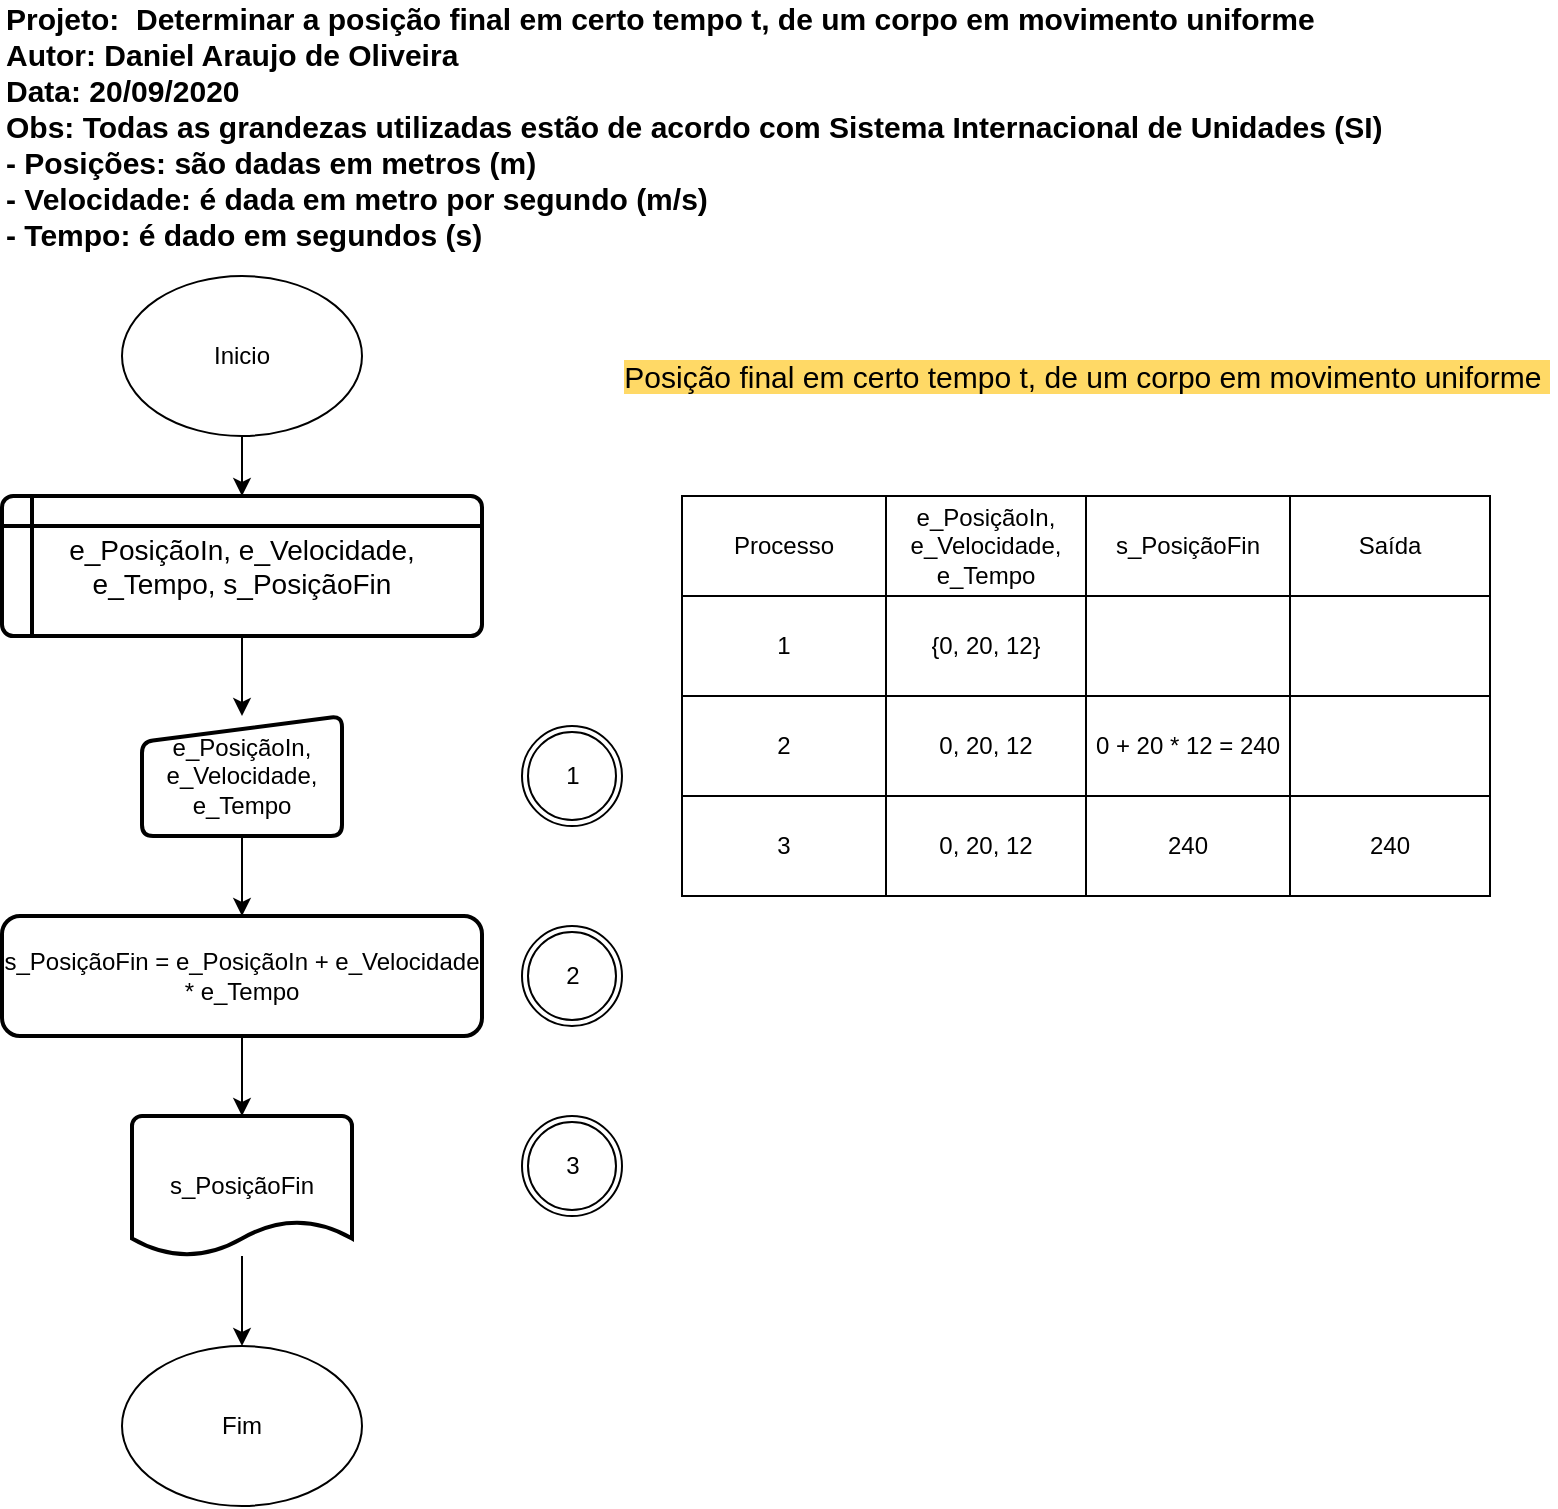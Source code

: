 <mxfile version="13.6.2" type="device"><diagram id="pbSs4rQiWN5YQzv0ogzY" name="Página-1"><mxGraphModel dx="868" dy="510" grid="1" gridSize="10" guides="1" tooltips="1" connect="1" arrows="1" fold="1" page="1" pageScale="1" pageWidth="827" pageHeight="1169" math="0" shadow="0"><root><mxCell id="0"/><mxCell id="1" parent="0"/><mxCell id="RojQP9YO7q631d3iw2w3-1" value="" style="edgeStyle=orthogonalEdgeStyle;rounded=0;orthogonalLoop=1;jettySize=auto;html=1;" edge="1" parent="1" source="RojQP9YO7q631d3iw2w3-2" target="RojQP9YO7q631d3iw2w3-6"><mxGeometry relative="1" as="geometry"/></mxCell><mxCell id="RojQP9YO7q631d3iw2w3-2" value="Inicio" style="ellipse;whiteSpace=wrap;html=1;" vertex="1" parent="1"><mxGeometry x="120" y="140" width="120" height="80" as="geometry"/></mxCell><mxCell id="RojQP9YO7q631d3iw2w3-3" value="" style="edgeStyle=orthogonalEdgeStyle;rounded=0;orthogonalLoop=1;jettySize=auto;html=1;" edge="1" parent="1" source="RojQP9YO7q631d3iw2w3-4" target="RojQP9YO7q631d3iw2w3-10"><mxGeometry relative="1" as="geometry"/></mxCell><mxCell id="RojQP9YO7q631d3iw2w3-4" value="e_PosiçãoIn, e_Velocidade, e_Tempo" style="html=1;strokeWidth=2;shape=manualInput;whiteSpace=wrap;rounded=1;size=13;arcSize=11;" vertex="1" parent="1"><mxGeometry x="130" y="360" width="100" height="60" as="geometry"/></mxCell><mxCell id="RojQP9YO7q631d3iw2w3-5" value="" style="edgeStyle=orthogonalEdgeStyle;rounded=0;orthogonalLoop=1;jettySize=auto;html=1;" edge="1" parent="1" source="RojQP9YO7q631d3iw2w3-6" target="RojQP9YO7q631d3iw2w3-4"><mxGeometry relative="1" as="geometry"/></mxCell><mxCell id="RojQP9YO7q631d3iw2w3-6" value="&lt;span style=&quot;font-size: 14px&quot;&gt;e_PosiçãoIn, e_Velocidade, e_Tempo, s_PosiçãoFin&lt;/span&gt;" style="shape=internalStorage;whiteSpace=wrap;html=1;dx=15;dy=15;rounded=1;arcSize=8;strokeWidth=2;" vertex="1" parent="1"><mxGeometry x="60" y="250" width="240" height="70" as="geometry"/></mxCell><mxCell id="RojQP9YO7q631d3iw2w3-7" value="" style="edgeStyle=orthogonalEdgeStyle;rounded=0;orthogonalLoop=1;jettySize=auto;html=1;" edge="1" parent="1" source="RojQP9YO7q631d3iw2w3-8" target="RojQP9YO7q631d3iw2w3-32"><mxGeometry relative="1" as="geometry"/></mxCell><mxCell id="RojQP9YO7q631d3iw2w3-8" value="s_PosiçãoFin" style="strokeWidth=2;html=1;shape=mxgraph.flowchart.document2;whiteSpace=wrap;size=0.25;" vertex="1" parent="1"><mxGeometry x="125" y="560" width="110" height="70" as="geometry"/></mxCell><mxCell id="RojQP9YO7q631d3iw2w3-9" value="" style="edgeStyle=orthogonalEdgeStyle;rounded=0;orthogonalLoop=1;jettySize=auto;html=1;" edge="1" parent="1" source="RojQP9YO7q631d3iw2w3-10" target="RojQP9YO7q631d3iw2w3-8"><mxGeometry relative="1" as="geometry"/></mxCell><mxCell id="RojQP9YO7q631d3iw2w3-10" value="s_PosiçãoFin = e_PosiçãoIn + e_Velocidade * e_Tempo" style="rounded=1;whiteSpace=wrap;html=1;strokeWidth=2;" vertex="1" parent="1"><mxGeometry x="60" y="460" width="240" height="60" as="geometry"/></mxCell><mxCell id="RojQP9YO7q631d3iw2w3-11" value="" style="shape=table;html=1;whiteSpace=wrap;startSize=0;container=1;collapsible=0;childLayout=tableLayout;" vertex="1" parent="1"><mxGeometry x="400" y="250" width="404" height="200" as="geometry"/></mxCell><mxCell id="RojQP9YO7q631d3iw2w3-12" value="" style="shape=partialRectangle;html=1;whiteSpace=wrap;collapsible=0;dropTarget=0;pointerEvents=0;fillColor=none;top=0;left=0;bottom=0;right=0;points=[[0,0.5],[1,0.5]];portConstraint=eastwest;" vertex="1" parent="RojQP9YO7q631d3iw2w3-11"><mxGeometry width="404" height="50" as="geometry"/></mxCell><mxCell id="RojQP9YO7q631d3iw2w3-13" value="Processo" style="shape=partialRectangle;html=1;whiteSpace=wrap;connectable=0;overflow=hidden;fillColor=none;top=0;left=0;bottom=0;right=0;" vertex="1" parent="RojQP9YO7q631d3iw2w3-12"><mxGeometry width="102" height="50" as="geometry"/></mxCell><mxCell id="RojQP9YO7q631d3iw2w3-14" value="e_PosiçãoIn, e_Velocidade, e_Tempo" style="shape=partialRectangle;html=1;whiteSpace=wrap;connectable=0;overflow=hidden;fillColor=none;top=0;left=0;bottom=0;right=0;" vertex="1" parent="RojQP9YO7q631d3iw2w3-12"><mxGeometry x="102" width="100" height="50" as="geometry"/></mxCell><mxCell id="RojQP9YO7q631d3iw2w3-15" value="s_PosiçãoFin" style="shape=partialRectangle;html=1;whiteSpace=wrap;connectable=0;overflow=hidden;fillColor=none;top=0;left=0;bottom=0;right=0;" vertex="1" parent="RojQP9YO7q631d3iw2w3-12"><mxGeometry x="202" width="102" height="50" as="geometry"/></mxCell><mxCell id="RojQP9YO7q631d3iw2w3-16" value="Saída" style="shape=partialRectangle;html=1;whiteSpace=wrap;connectable=0;overflow=hidden;fillColor=none;top=0;left=0;bottom=0;right=0;" vertex="1" parent="RojQP9YO7q631d3iw2w3-12"><mxGeometry x="304" width="100" height="50" as="geometry"/></mxCell><mxCell id="RojQP9YO7q631d3iw2w3-17" value="" style="shape=partialRectangle;html=1;whiteSpace=wrap;collapsible=0;dropTarget=0;pointerEvents=0;fillColor=none;top=0;left=0;bottom=0;right=0;points=[[0,0.5],[1,0.5]];portConstraint=eastwest;" vertex="1" parent="RojQP9YO7q631d3iw2w3-11"><mxGeometry y="50" width="404" height="50" as="geometry"/></mxCell><mxCell id="RojQP9YO7q631d3iw2w3-18" value="1" style="shape=partialRectangle;html=1;whiteSpace=wrap;connectable=0;overflow=hidden;fillColor=none;top=0;left=0;bottom=0;right=0;" vertex="1" parent="RojQP9YO7q631d3iw2w3-17"><mxGeometry width="102" height="50" as="geometry"/></mxCell><mxCell id="RojQP9YO7q631d3iw2w3-19" value="{0, 20, 12}" style="shape=partialRectangle;html=1;whiteSpace=wrap;connectable=0;overflow=hidden;fillColor=none;top=0;left=0;bottom=0;right=0;" vertex="1" parent="RojQP9YO7q631d3iw2w3-17"><mxGeometry x="102" width="100" height="50" as="geometry"/></mxCell><mxCell id="RojQP9YO7q631d3iw2w3-20" value="" style="shape=partialRectangle;html=1;whiteSpace=wrap;connectable=0;overflow=hidden;fillColor=none;top=0;left=0;bottom=0;right=0;" vertex="1" parent="RojQP9YO7q631d3iw2w3-17"><mxGeometry x="202" width="102" height="50" as="geometry"/></mxCell><mxCell id="RojQP9YO7q631d3iw2w3-21" value="" style="shape=partialRectangle;html=1;whiteSpace=wrap;connectable=0;overflow=hidden;fillColor=none;top=0;left=0;bottom=0;right=0;" vertex="1" parent="RojQP9YO7q631d3iw2w3-17"><mxGeometry x="304" width="100" height="50" as="geometry"/></mxCell><mxCell id="RojQP9YO7q631d3iw2w3-22" value="" style="shape=partialRectangle;html=1;whiteSpace=wrap;collapsible=0;dropTarget=0;pointerEvents=0;fillColor=none;top=0;left=0;bottom=0;right=0;points=[[0,0.5],[1,0.5]];portConstraint=eastwest;" vertex="1" parent="RojQP9YO7q631d3iw2w3-11"><mxGeometry y="100" width="404" height="50" as="geometry"/></mxCell><mxCell id="RojQP9YO7q631d3iw2w3-23" value="2" style="shape=partialRectangle;html=1;whiteSpace=wrap;connectable=0;overflow=hidden;fillColor=none;top=0;left=0;bottom=0;right=0;" vertex="1" parent="RojQP9YO7q631d3iw2w3-22"><mxGeometry width="102" height="50" as="geometry"/></mxCell><mxCell id="RojQP9YO7q631d3iw2w3-24" value="0, 20, 12" style="shape=partialRectangle;html=1;whiteSpace=wrap;connectable=0;overflow=hidden;fillColor=none;top=0;left=0;bottom=0;right=0;" vertex="1" parent="RojQP9YO7q631d3iw2w3-22"><mxGeometry x="102" width="100" height="50" as="geometry"/></mxCell><mxCell id="RojQP9YO7q631d3iw2w3-25" value="0 + 20 * 12 = 240" style="shape=partialRectangle;html=1;whiteSpace=wrap;connectable=0;overflow=hidden;fillColor=none;top=0;left=0;bottom=0;right=0;" vertex="1" parent="RojQP9YO7q631d3iw2w3-22"><mxGeometry x="202" width="102" height="50" as="geometry"/></mxCell><mxCell id="RojQP9YO7q631d3iw2w3-26" value="" style="shape=partialRectangle;html=1;whiteSpace=wrap;connectable=0;overflow=hidden;fillColor=none;top=0;left=0;bottom=0;right=0;" vertex="1" parent="RojQP9YO7q631d3iw2w3-22"><mxGeometry x="304" width="100" height="50" as="geometry"/></mxCell><mxCell id="RojQP9YO7q631d3iw2w3-27" value="" style="shape=partialRectangle;html=1;whiteSpace=wrap;collapsible=0;dropTarget=0;pointerEvents=0;fillColor=none;top=0;left=0;bottom=0;right=0;points=[[0,0.5],[1,0.5]];portConstraint=eastwest;" vertex="1" parent="RojQP9YO7q631d3iw2w3-11"><mxGeometry y="150" width="404" height="50" as="geometry"/></mxCell><mxCell id="RojQP9YO7q631d3iw2w3-28" value="3" style="shape=partialRectangle;html=1;whiteSpace=wrap;connectable=0;overflow=hidden;fillColor=none;top=0;left=0;bottom=0;right=0;" vertex="1" parent="RojQP9YO7q631d3iw2w3-27"><mxGeometry width="102" height="50" as="geometry"/></mxCell><mxCell id="RojQP9YO7q631d3iw2w3-29" value="0, 20, 12" style="shape=partialRectangle;html=1;whiteSpace=wrap;connectable=0;overflow=hidden;fillColor=none;top=0;left=0;bottom=0;right=0;" vertex="1" parent="RojQP9YO7q631d3iw2w3-27"><mxGeometry x="102" width="100" height="50" as="geometry"/></mxCell><mxCell id="RojQP9YO7q631d3iw2w3-30" value="240" style="shape=partialRectangle;html=1;whiteSpace=wrap;connectable=0;overflow=hidden;fillColor=none;top=0;left=0;bottom=0;right=0;" vertex="1" parent="RojQP9YO7q631d3iw2w3-27"><mxGeometry x="202" width="102" height="50" as="geometry"/></mxCell><mxCell id="RojQP9YO7q631d3iw2w3-31" value="240" style="shape=partialRectangle;html=1;whiteSpace=wrap;connectable=0;overflow=hidden;fillColor=none;top=0;left=0;bottom=0;right=0;" vertex="1" parent="RojQP9YO7q631d3iw2w3-27"><mxGeometry x="304" width="100" height="50" as="geometry"/></mxCell><mxCell id="RojQP9YO7q631d3iw2w3-32" value="Fim" style="ellipse;whiteSpace=wrap;html=1;" vertex="1" parent="1"><mxGeometry x="120" y="675" width="120" height="80" as="geometry"/></mxCell><mxCell id="RojQP9YO7q631d3iw2w3-33" value="" style="shape=mxgraph.bpmn.shape;html=1;verticalLabelPosition=bottom;labelBackgroundColor=#ffffff;verticalAlign=top;align=center;perimeter=ellipsePerimeter;outlineConnect=0;outline=throwing;symbol=general;strokeWidth=1;" vertex="1" parent="1"><mxGeometry x="320" y="365" width="50" height="50" as="geometry"/></mxCell><mxCell id="RojQP9YO7q631d3iw2w3-34" value="" style="shape=mxgraph.bpmn.shape;html=1;verticalLabelPosition=bottom;labelBackgroundColor=#ffffff;verticalAlign=top;align=center;perimeter=ellipsePerimeter;outlineConnect=0;outline=throwing;symbol=general;strokeWidth=1;" vertex="1" parent="1"><mxGeometry x="320" y="465" width="50" height="50" as="geometry"/></mxCell><mxCell id="RojQP9YO7q631d3iw2w3-35" value="" style="shape=mxgraph.bpmn.shape;html=1;verticalLabelPosition=bottom;labelBackgroundColor=#ffffff;verticalAlign=top;align=center;perimeter=ellipsePerimeter;outlineConnect=0;outline=throwing;symbol=general;strokeWidth=1;" vertex="1" parent="1"><mxGeometry x="320" y="560" width="50" height="50" as="geometry"/></mxCell><mxCell id="RojQP9YO7q631d3iw2w3-36" value="1" style="text;html=1;resizable=0;autosize=1;align=center;verticalAlign=middle;points=[];fillColor=none;strokeColor=none;rounded=0;" vertex="1" parent="1"><mxGeometry x="335" y="380" width="20" height="20" as="geometry"/></mxCell><mxCell id="RojQP9YO7q631d3iw2w3-37" value="2" style="text;html=1;resizable=0;autosize=1;align=center;verticalAlign=middle;points=[];fillColor=none;strokeColor=none;rounded=0;" vertex="1" parent="1"><mxGeometry x="335" y="480" width="20" height="20" as="geometry"/></mxCell><mxCell id="RojQP9YO7q631d3iw2w3-38" value="3" style="text;html=1;resizable=0;autosize=1;align=center;verticalAlign=middle;points=[];fillColor=none;strokeColor=none;rounded=0;" vertex="1" parent="1"><mxGeometry x="335" y="575" width="20" height="20" as="geometry"/></mxCell><mxCell id="RojQP9YO7q631d3iw2w3-39" value="&lt;span style=&quot;background-color: rgb(255 , 217 , 102)&quot;&gt;Posição final em certo tempo t, de um corpo em movimento uniforme&amp;nbsp;&lt;/span&gt;" style="text;html=1;resizable=0;autosize=1;align=center;verticalAlign=middle;points=[];fillColor=none;strokeColor=none;rounded=0;fontSize=15;" vertex="1" parent="1"><mxGeometry x="367" y="180" width="470" height="20" as="geometry"/></mxCell><mxCell id="RojQP9YO7q631d3iw2w3-40" value="&lt;font&gt;&lt;b style=&quot;font-size: 15px&quot;&gt;Projeto:&amp;nbsp; D&lt;/b&gt;&lt;span style=&quot;font-size: 15px&quot;&gt;&lt;b&gt;eterminar a posição final em certo tempo t, de um corpo em movimento uniforme&amp;nbsp;&lt;/b&gt;&lt;/span&gt;&lt;br&gt;&lt;b style=&quot;font-size: 15px&quot;&gt;Autor: Daniel Araujo de Oliveira&lt;/b&gt;&lt;br&gt;&lt;b style=&quot;font-size: 15px&quot;&gt;Data: 20/09/2020&lt;br&gt;Obs: Todas as grandezas utilizadas estão de acordo com Sistema Internacional de Unidades (SI)&lt;br&gt;- Posições: são dadas em metros (m)&lt;br&gt;- Velocidade: é dada em metro por segundo (m/s)&lt;br&gt;- Tempo: é dado em segundos (s)&amp;nbsp;&lt;br&gt;&lt;/b&gt;&lt;/font&gt;" style="text;html=1;resizable=0;autosize=1;align=left;verticalAlign=middle;points=[];fillColor=none;strokeColor=none;rounded=0;" vertex="1" parent="1"><mxGeometry x="60" y="10" width="690" height="110" as="geometry"/></mxCell></root></mxGraphModel></diagram></mxfile>